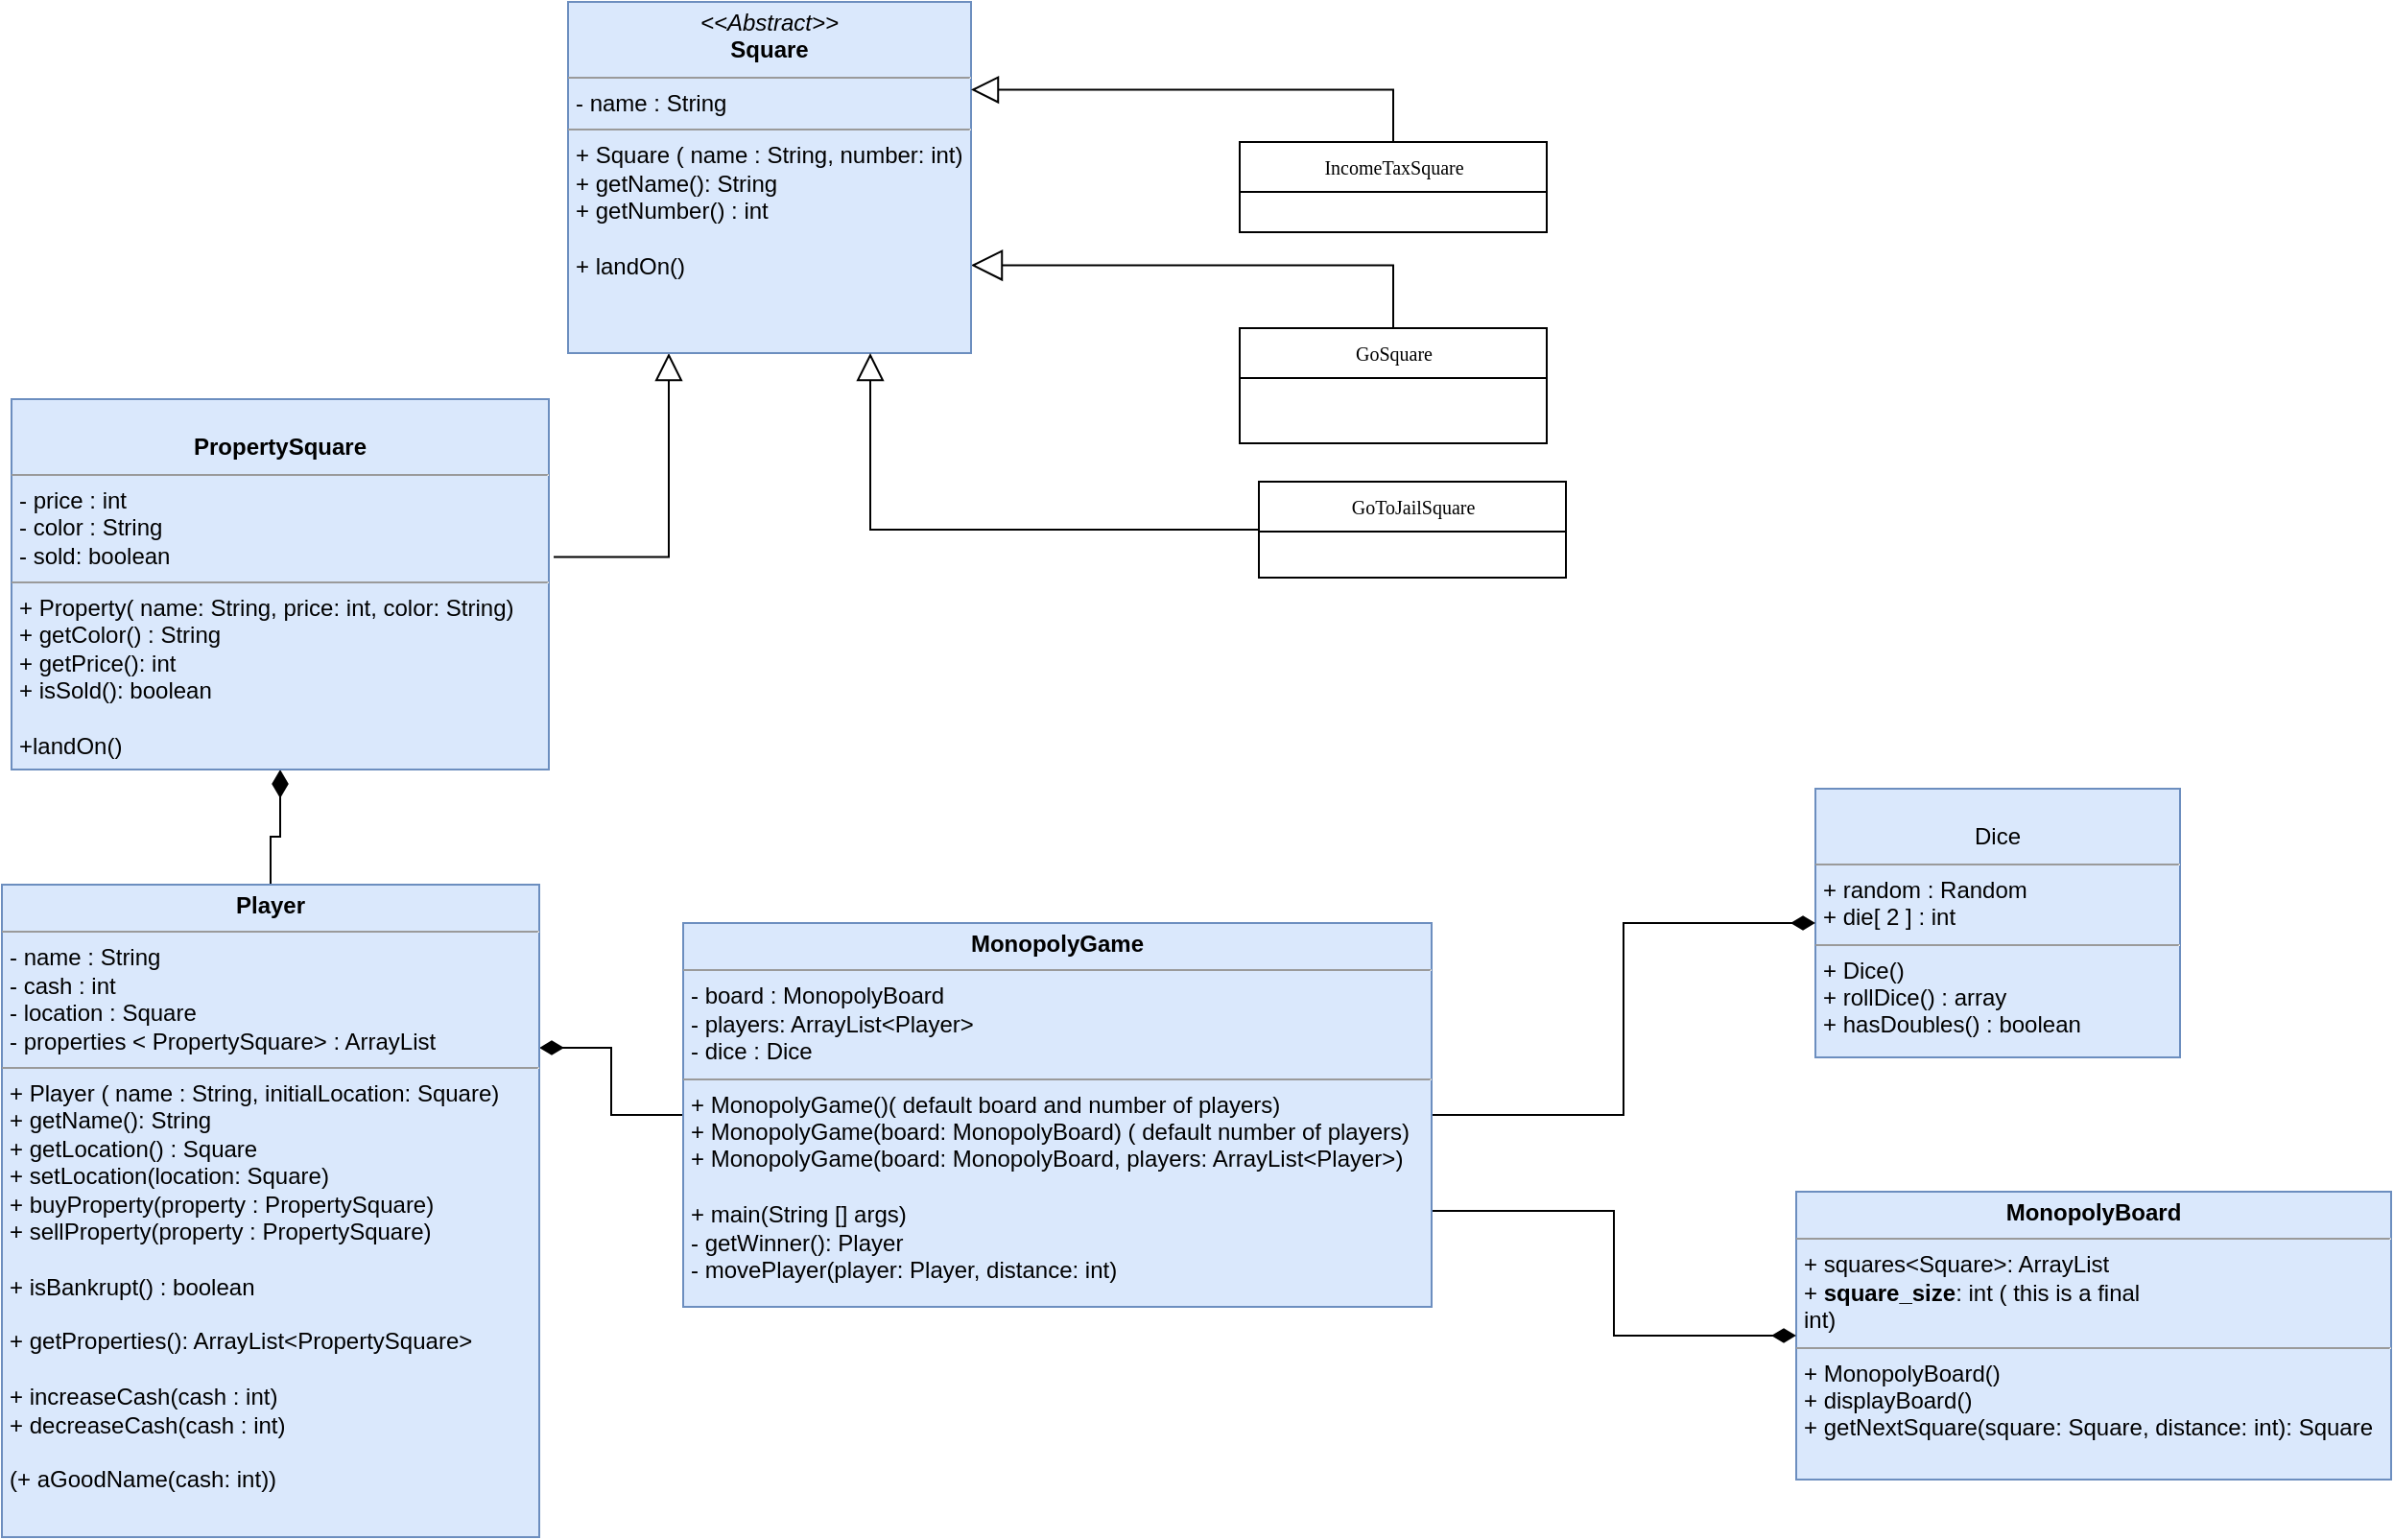 <mxfile version="15.5.9" type="device"><diagram name="Page-1" id="c4acf3e9-155e-7222-9cf6-157b1a14988f"><mxGraphModel dx="1770" dy="1651" grid="1" gridSize="10" guides="1" tooltips="1" connect="1" arrows="1" fold="1" page="1" pageScale="1" pageWidth="850" pageHeight="1100" background="none" math="0" shadow="0"><root><mxCell id="0"/><mxCell id="1" parent="0"/><mxCell id="v7Vo1TqNWF_dr8OzTrFL-3" style="edgeStyle=orthogonalEdgeStyle;rounded=0;orthogonalLoop=1;jettySize=auto;html=1;exitX=0.5;exitY=0;exitDx=0;exitDy=0;entryX=1;entryY=0.75;entryDx=0;entryDy=0;endArrow=block;endFill=0;startSize=12;endSize=14;" parent="1" source="17acba5748e5396b-20" target="5d2195bd80daf111-18" edge="1"><mxGeometry relative="1" as="geometry"/></mxCell><mxCell id="17acba5748e5396b-20" value="GoSquare" style="swimlane;html=1;fontStyle=0;childLayout=stackLayout;horizontal=1;startSize=26;fillColor=none;horizontalStack=0;resizeParent=1;resizeLast=0;collapsible=1;marginBottom=0;swimlaneFillColor=#ffffff;rounded=0;shadow=0;comic=0;labelBackgroundColor=none;strokeWidth=1;fontFamily=Verdana;fontSize=10;align=center;" parent="1" vertex="1"><mxGeometry x="600" y="130" width="160" height="60" as="geometry"/></mxCell><mxCell id="v7Vo1TqNWF_dr8OzTrFL-2" style="edgeStyle=orthogonalEdgeStyle;rounded=0;orthogonalLoop=1;jettySize=auto;html=1;exitX=1.009;exitY=0.426;exitDx=0;exitDy=0;entryX=0.25;entryY=1;entryDx=0;entryDy=0;endArrow=block;endFill=0;endSize=12;exitPerimeter=0;" parent="1" source="7vzSn5Uh3cu9HvnBIA2v-2" target="5d2195bd80daf111-18" edge="1"><mxGeometry relative="1" as="geometry"><mxPoint x="160" y="245" as="sourcePoint"/></mxGeometry></mxCell><mxCell id="v7Vo1TqNWF_dr8OzTrFL-19" style="edgeStyle=orthogonalEdgeStyle;rounded=0;orthogonalLoop=1;jettySize=auto;html=1;endArrow=none;endFill=0;startSize=12;endSize=12;startArrow=diamondThin;startFill=1;exitX=0.5;exitY=1;exitDx=0;exitDy=0;" parent="1" source="7vzSn5Uh3cu9HvnBIA2v-2" target="v7Vo1TqNWF_dr8OzTrFL-18" edge="1"><mxGeometry relative="1" as="geometry"><mxPoint x="80.0" y="290" as="sourcePoint"/></mxGeometry></mxCell><mxCell id="5d2195bd80daf111-10" value="&lt;p style=&quot;margin: 0px ; margin-top: 4px ; text-align: center&quot;&gt;&lt;br&gt;Dice&lt;/p&gt;&lt;hr size=&quot;1&quot;&gt;&lt;p style=&quot;margin: 0px ; margin-left: 4px&quot;&gt;+ random : Random&lt;br&gt;+ die[ 2 ] : int&lt;/p&gt;&lt;hr size=&quot;1&quot;&gt;&lt;p style=&quot;margin: 0px ; margin-left: 4px&quot;&gt;+ Dice()&amp;nbsp;&lt;br&gt;+ rollDice() : array&lt;/p&gt;&lt;p style=&quot;margin: 0px ; margin-left: 4px&quot;&gt;+ hasDoubles() : boolean&lt;/p&gt;" style="verticalAlign=top;align=left;overflow=fill;fontSize=12;fontFamily=Helvetica;html=1;rounded=0;shadow=0;comic=0;labelBackgroundColor=none;strokeWidth=1;fillColor=#dae8fc;strokeColor=#6c8ebf;" parent="1" vertex="1"><mxGeometry x="900" y="370" width="190" height="140" as="geometry"/></mxCell><mxCell id="5d2195bd80daf111-11" value="&lt;p style=&quot;margin: 0px ; margin-top: 4px ; text-align: center&quot;&gt;&lt;b&gt;MonopolyBoard&lt;/b&gt;&lt;/p&gt;&lt;hr size=&quot;1&quot;&gt;&lt;p style=&quot;margin: 0px ; margin-left: 4px&quot;&gt;+ squares&amp;lt;Square&amp;gt;: ArrayList&lt;br&gt;+ &lt;b&gt;square_size&lt;/b&gt;: int ( this is a final&lt;/p&gt;&lt;p style=&quot;margin: 0px ; margin-left: 4px&quot;&gt;int)&lt;/p&gt;&lt;hr size=&quot;1&quot;&gt;&lt;p style=&quot;margin: 0px ; margin-left: 4px&quot;&gt;+ MonopolyBoard()&lt;/p&gt;&lt;p style=&quot;margin: 0px ; margin-left: 4px&quot;&gt;+ displayBoard()&lt;/p&gt;&lt;p style=&quot;margin: 0px ; margin-left: 4px&quot;&gt;+ getNextSquare(square: Square, distance: int): Square&lt;/p&gt;" style="verticalAlign=top;align=left;overflow=fill;fontSize=12;fontFamily=Helvetica;html=1;rounded=0;shadow=0;comic=0;labelBackgroundColor=none;strokeWidth=1;fillColor=#dae8fc;strokeColor=#6c8ebf;" parent="1" vertex="1"><mxGeometry x="890" y="580" width="310" height="150" as="geometry"/></mxCell><mxCell id="5d2195bd80daf111-18" value="&lt;p style=&quot;margin: 0px ; margin-top: 4px ; text-align: center&quot;&gt;&lt;i&gt;&amp;lt;&amp;lt;Abstract&amp;gt;&amp;gt;&lt;/i&gt;&lt;br&gt;&lt;b&gt;Square&lt;/b&gt;&lt;/p&gt;&lt;hr size=&quot;1&quot;&gt;&lt;p style=&quot;margin: 0px ; margin-left: 4px&quot;&gt;- name : String&lt;br&gt;&lt;/p&gt;&lt;hr size=&quot;1&quot;&gt;&lt;p style=&quot;margin: 0px ; margin-left: 4px&quot;&gt;+ Square ( name : String, number: int)&lt;br&gt;+ getName(): String&lt;/p&gt;&lt;p style=&quot;margin: 0px ; margin-left: 4px&quot;&gt;+ getNumber() : int&lt;/p&gt;&lt;p style=&quot;margin: 0px ; margin-left: 4px&quot;&gt;&lt;br&gt;&lt;/p&gt;&lt;p style=&quot;margin: 0px ; margin-left: 4px&quot;&gt;+ landOn()&lt;/p&gt;&lt;p style=&quot;margin: 0px ; margin-left: 4px&quot;&gt;&lt;br&gt;&lt;/p&gt;" style="verticalAlign=top;align=left;overflow=fill;fontSize=12;fontFamily=Helvetica;html=1;rounded=0;shadow=0;comic=0;labelBackgroundColor=none;strokeWidth=1;fillColor=#dae8fc;strokeColor=#6c8ebf;" parent="1" vertex="1"><mxGeometry x="250" y="-40" width="210" height="183" as="geometry"/></mxCell><mxCell id="7vzSn5Uh3cu9HvnBIA2v-4" style="edgeStyle=orthogonalEdgeStyle;rounded=0;orthogonalLoop=1;jettySize=auto;html=1;entryX=0;entryY=0.5;entryDx=0;entryDy=0;endArrow=diamondThin;endFill=1;startSize=10;endSize=10;" parent="1" source="5d2195bd80daf111-20" target="5d2195bd80daf111-10" edge="1"><mxGeometry relative="1" as="geometry"/></mxCell><mxCell id="7vzSn5Uh3cu9HvnBIA2v-6" style="edgeStyle=orthogonalEdgeStyle;rounded=0;orthogonalLoop=1;jettySize=auto;html=1;exitX=1;exitY=0.75;exitDx=0;exitDy=0;entryX=0;entryY=0.5;entryDx=0;entryDy=0;endArrow=diamondThin;endFill=1;startSize=10;endSize=10;" parent="1" source="5d2195bd80daf111-20" target="5d2195bd80daf111-11" edge="1"><mxGeometry relative="1" as="geometry"/></mxCell><mxCell id="7vzSn5Uh3cu9HvnBIA2v-7" style="edgeStyle=orthogonalEdgeStyle;rounded=0;orthogonalLoop=1;jettySize=auto;html=1;exitX=0;exitY=0.5;exitDx=0;exitDy=0;entryX=1;entryY=0.25;entryDx=0;entryDy=0;endArrow=diamondThin;endFill=1;startSize=10;endSize=10;" parent="1" source="5d2195bd80daf111-20" target="v7Vo1TqNWF_dr8OzTrFL-18" edge="1"><mxGeometry relative="1" as="geometry"/></mxCell><mxCell id="5d2195bd80daf111-20" value="&lt;p style=&quot;margin: 0px ; margin-top: 4px ; text-align: center&quot;&gt;&lt;b&gt;MonopolyGame&lt;/b&gt;&lt;/p&gt;&lt;hr size=&quot;1&quot;&gt;&lt;p style=&quot;margin: 0px ; margin-left: 4px&quot;&gt;- board : MonopolyBoard&lt;br&gt;- players: ArrayList&amp;lt;Player&amp;gt;&lt;/p&gt;&lt;p style=&quot;margin: 0px ; margin-left: 4px&quot;&gt;- dice : Dice&lt;/p&gt;&lt;hr size=&quot;1&quot;&gt;&lt;p style=&quot;margin: 0px ; margin-left: 4px&quot;&gt;+ MonopolyGame()( default board and number of players)&lt;br&gt;&lt;/p&gt;&lt;p style=&quot;margin: 0px ; margin-left: 4px&quot;&gt;+ MonopolyGame(board: MonopolyBoard) ( default number of players)&lt;/p&gt;&lt;p style=&quot;margin: 0px ; margin-left: 4px&quot;&gt;+ MonopolyGame(board: MonopolyBoard, players: ArrayList&amp;lt;Player&amp;gt;&lt;span&gt;)&lt;/span&gt;&lt;/p&gt;&lt;p style=&quot;margin: 0px ; margin-left: 4px&quot;&gt;&lt;br&gt;&lt;/p&gt;&lt;p style=&quot;margin: 0px ; margin-left: 4px&quot;&gt;+ main(String [] args)&lt;/p&gt;&lt;p style=&quot;margin: 0px ; margin-left: 4px&quot;&gt;- getWinner(): Player&lt;/p&gt;&lt;p style=&quot;margin: 0px ; margin-left: 4px&quot;&gt;- movePlayer(player: Player, distance: int)&lt;/p&gt;" style="verticalAlign=top;align=left;overflow=fill;fontSize=12;fontFamily=Helvetica;html=1;rounded=0;shadow=0;comic=0;labelBackgroundColor=none;strokeWidth=1;fillColor=#dae8fc;strokeColor=#6c8ebf;" parent="1" vertex="1"><mxGeometry x="310" y="440" width="390" height="200" as="geometry"/></mxCell><mxCell id="v7Vo1TqNWF_dr8OzTrFL-13" style="edgeStyle=orthogonalEdgeStyle;rounded=0;orthogonalLoop=1;jettySize=auto;html=1;exitX=0;exitY=0.5;exitDx=0;exitDy=0;entryX=0.75;entryY=1;entryDx=0;entryDy=0;endArrow=block;endFill=0;startSize=12;endSize=12;" parent="1" source="v7Vo1TqNWF_dr8OzTrFL-4" target="5d2195bd80daf111-18" edge="1"><mxGeometry relative="1" as="geometry"/></mxCell><mxCell id="v7Vo1TqNWF_dr8OzTrFL-4" value="GoToJailSquare" style="swimlane;html=1;fontStyle=0;childLayout=stackLayout;horizontal=1;startSize=26;fillColor=none;horizontalStack=0;resizeParent=1;resizeLast=0;collapsible=1;marginBottom=0;swimlaneFillColor=#ffffff;rounded=0;shadow=0;comic=0;labelBackgroundColor=none;strokeWidth=1;fontFamily=Verdana;fontSize=10;align=center;" parent="1" vertex="1"><mxGeometry x="610" y="210" width="160" height="50" as="geometry"/></mxCell><mxCell id="v7Vo1TqNWF_dr8OzTrFL-8" value="IncomeTaxSquare" style="swimlane;html=1;fontStyle=0;childLayout=stackLayout;horizontal=1;startSize=26;fillColor=none;horizontalStack=0;resizeParent=1;resizeLast=0;collapsible=1;marginBottom=0;swimlaneFillColor=#ffffff;rounded=0;shadow=0;comic=0;labelBackgroundColor=none;strokeWidth=1;fontFamily=Verdana;fontSize=10;align=center;" parent="1" vertex="1"><mxGeometry x="600" y="33" width="160" height="47" as="geometry"/></mxCell><mxCell id="v7Vo1TqNWF_dr8OzTrFL-12" style="edgeStyle=orthogonalEdgeStyle;rounded=0;orthogonalLoop=1;jettySize=auto;html=1;exitX=0.5;exitY=0;exitDx=0;exitDy=0;entryX=1;entryY=0.25;entryDx=0;entryDy=0;endArrow=block;endFill=0;startSize=12;endSize=12;" parent="1" source="v7Vo1TqNWF_dr8OzTrFL-8" target="5d2195bd80daf111-18" edge="1"><mxGeometry relative="1" as="geometry"/></mxCell><mxCell id="v7Vo1TqNWF_dr8OzTrFL-18" value="&lt;p style=&quot;margin: 0px ; margin-top: 4px ; text-align: center&quot;&gt;&lt;b&gt;Player&lt;/b&gt;&lt;/p&gt;&lt;hr size=&quot;1&quot;&gt;&lt;p style=&quot;margin: 0px ; margin-left: 4px&quot;&gt;- name : String&lt;br&gt;&lt;/p&gt;&lt;p style=&quot;margin: 0px ; margin-left: 4px&quot;&gt;- cash : int&lt;/p&gt;&lt;p style=&quot;margin: 0px ; margin-left: 4px&quot;&gt;- location : Square&lt;/p&gt;&lt;p style=&quot;margin: 0px ; margin-left: 4px&quot;&gt;- properties &amp;lt; PropertySquare&amp;gt; : ArrayList&lt;/p&gt;&lt;hr size=&quot;1&quot;&gt;&lt;p style=&quot;margin: 0px ; margin-left: 4px&quot;&gt;+ Player ( name : String, initialLocation: Square)&lt;br&gt;+ getName(): String&lt;/p&gt;&lt;p style=&quot;margin: 0px ; margin-left: 4px&quot;&gt;+ getLocation() : Square&lt;/p&gt;&lt;p style=&quot;margin: 0px ; margin-left: 4px&quot;&gt;+ setLocation(location: Square)&lt;/p&gt;&lt;p style=&quot;margin: 0px ; margin-left: 4px&quot;&gt;+ buyProperty(property : PropertySquare)&lt;/p&gt;&lt;p style=&quot;margin: 0px ; margin-left: 4px&quot;&gt;+ sellProperty(property : PropertySquare)&lt;/p&gt;&lt;p style=&quot;margin: 0px ; margin-left: 4px&quot;&gt;&lt;br&gt;&lt;/p&gt;&lt;p style=&quot;margin: 0px ; margin-left: 4px&quot;&gt;+ isBankrupt() : boolean&lt;/p&gt;&lt;p style=&quot;margin: 0px ; margin-left: 4px&quot;&gt;&lt;br&gt;&lt;/p&gt;&lt;p style=&quot;margin: 0px ; margin-left: 4px&quot;&gt;+ getProperties(): ArrayList&amp;lt;PropertySquare&amp;gt;&lt;/p&gt;&lt;p style=&quot;margin: 0px ; margin-left: 4px&quot;&gt;&lt;br&gt;&lt;/p&gt;&lt;p style=&quot;margin: 0px ; margin-left: 4px&quot;&gt;+ increaseCash(cash : int)&lt;/p&gt;&lt;p style=&quot;margin: 0px ; margin-left: 4px&quot;&gt;+ decreaseCash(cash : int)&lt;/p&gt;&lt;p style=&quot;margin: 0px ; margin-left: 4px&quot;&gt;&lt;br&gt;&lt;/p&gt;&lt;p style=&quot;margin: 0px ; margin-left: 4px&quot;&gt;(+ aGoodName(cash: int))&lt;/p&gt;&lt;p style=&quot;margin: 0px ; margin-left: 4px&quot;&gt;&lt;br&gt;&lt;/p&gt;" style="verticalAlign=top;align=left;overflow=fill;fontSize=12;fontFamily=Helvetica;html=1;rounded=0;shadow=0;comic=0;labelBackgroundColor=none;strokeWidth=1;fillColor=#dae8fc;strokeColor=#6c8ebf;" parent="1" vertex="1"><mxGeometry x="-45" y="420" width="280" height="340" as="geometry"/></mxCell><mxCell id="7vzSn5Uh3cu9HvnBIA2v-2" value="&lt;p style=&quot;margin: 0px ; margin-top: 4px ; text-align: center&quot;&gt;&lt;br&gt;&lt;b&gt;PropertySquare&lt;/b&gt;&lt;/p&gt;&lt;hr size=&quot;1&quot;&gt;&lt;p style=&quot;margin: 0px ; margin-left: 4px&quot;&gt;- price : int&lt;br&gt;&lt;/p&gt;&lt;p style=&quot;margin: 0px ; margin-left: 4px&quot;&gt;- color : String&lt;/p&gt;&lt;p style=&quot;margin: 0px ; margin-left: 4px&quot;&gt;- sold: boolean&lt;/p&gt;&lt;hr size=&quot;1&quot;&gt;&lt;p style=&quot;margin: 0px ; margin-left: 4px&quot;&gt;+ Property( name: String, price: int, color: String)&lt;/p&gt;&lt;p style=&quot;margin: 0px ; margin-left: 4px&quot;&gt;+ getColor() : String&lt;/p&gt;&lt;p style=&quot;margin: 0px ; margin-left: 4px&quot;&gt;+ getPrice(): int&lt;/p&gt;&lt;p style=&quot;margin: 0px ; margin-left: 4px&quot;&gt;+ isSold(): boolean&lt;/p&gt;&lt;p style=&quot;margin: 0px ; margin-left: 4px&quot;&gt;&lt;br&gt;&lt;/p&gt;&lt;p style=&quot;margin: 0px ; margin-left: 4px&quot;&gt;+landOn()&lt;/p&gt;&lt;p style=&quot;margin: 0px ; margin-left: 4px&quot;&gt;&lt;br&gt;&lt;/p&gt;" style="verticalAlign=top;align=left;overflow=fill;fontSize=12;fontFamily=Helvetica;html=1;rounded=0;shadow=0;comic=0;labelBackgroundColor=none;strokeWidth=1;fillColor=#dae8fc;strokeColor=#6c8ebf;" parent="1" vertex="1"><mxGeometry x="-40" y="167" width="280" height="193" as="geometry"/></mxCell></root></mxGraphModel></diagram></mxfile>